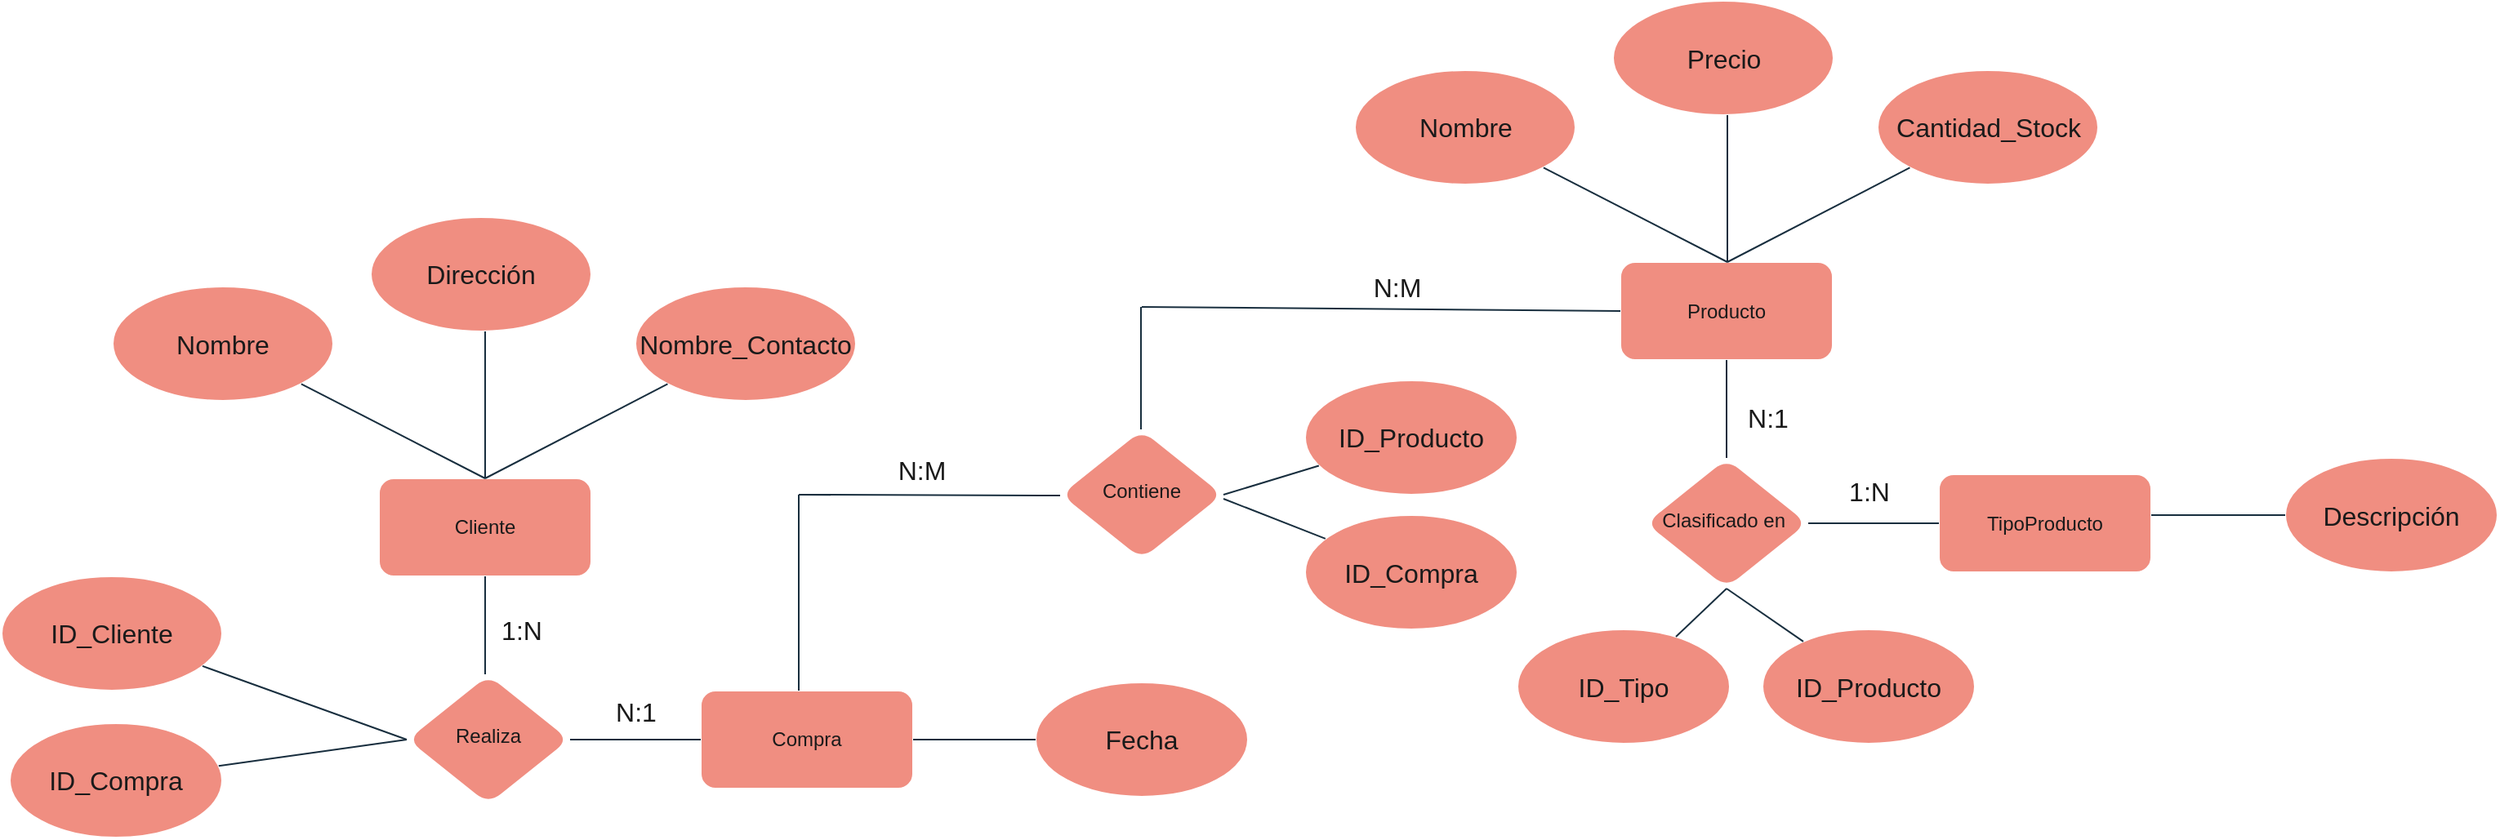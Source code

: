 <mxfile version="22.1.7" type="github">
  <diagram id="C5RBs43oDa-KdzZeNtuy" name="Page-1">
    <mxGraphModel dx="1714" dy="1015" grid="1" gridSize="10" guides="1" tooltips="1" connect="1" arrows="1" fold="1" page="1" pageScale="1" pageWidth="827" pageHeight="1169" math="0" shadow="0">
      <root>
        <mxCell id="WIyWlLk6GJQsqaUBKTNV-0" />
        <mxCell id="WIyWlLk6GJQsqaUBKTNV-1" parent="WIyWlLk6GJQsqaUBKTNV-0" />
        <mxCell id="WIyWlLk6GJQsqaUBKTNV-3" value="Producto" style="rounded=1;whiteSpace=wrap;html=1;fontSize=12;glass=0;strokeWidth=1;shadow=0;labelBackgroundColor=none;fillColor=#F08E81;strokeColor=#FFFFFF;fontColor=#1A1A1A;" parent="WIyWlLk6GJQsqaUBKTNV-1" vertex="1">
          <mxGeometry x="1553" y="267.5" width="130" height="60" as="geometry" />
        </mxCell>
        <mxCell id="WIyWlLk6GJQsqaUBKTNV-6" value="Clasificado en&amp;nbsp;" style="rhombus;whiteSpace=wrap;html=1;shadow=0;fontFamily=Helvetica;fontSize=12;align=center;strokeWidth=1;spacing=6;spacingTop=-4;labelBackgroundColor=none;fillColor=#F08E81;strokeColor=#FFFFFF;fontColor=#1A1A1A;rounded=1;" parent="WIyWlLk6GJQsqaUBKTNV-1" vertex="1">
          <mxGeometry x="1568" y="387.5" width="100" height="80" as="geometry" />
        </mxCell>
        <mxCell id="WIyWlLk6GJQsqaUBKTNV-7" value="TipoProducto" style="rounded=1;whiteSpace=wrap;html=1;fontSize=12;glass=0;strokeWidth=1;shadow=0;labelBackgroundColor=none;fillColor=#F08E81;strokeColor=#FFFFFF;fontColor=#1A1A1A;" parent="WIyWlLk6GJQsqaUBKTNV-1" vertex="1">
          <mxGeometry x="1748" y="397.5" width="130" height="60" as="geometry" />
        </mxCell>
        <mxCell id="WIyWlLk6GJQsqaUBKTNV-10" value="Realiza" style="rhombus;whiteSpace=wrap;html=1;shadow=0;fontFamily=Helvetica;fontSize=12;align=center;strokeWidth=1;spacing=6;spacingTop=-4;labelBackgroundColor=none;fillColor=#F08E81;strokeColor=#FFFFFF;fontColor=#1A1A1A;rounded=1;" parent="WIyWlLk6GJQsqaUBKTNV-1" vertex="1">
          <mxGeometry x="810" y="520" width="100" height="80" as="geometry" />
        </mxCell>
        <mxCell id="WIyWlLk6GJQsqaUBKTNV-11" value="Compra" style="rounded=1;whiteSpace=wrap;html=1;fontSize=12;glass=0;strokeWidth=1;shadow=0;labelBackgroundColor=none;fillColor=#F08E81;strokeColor=#FFFFFF;fontColor=#1A1A1A;" parent="WIyWlLk6GJQsqaUBKTNV-1" vertex="1">
          <mxGeometry x="990" y="530" width="130" height="60" as="geometry" />
        </mxCell>
        <mxCell id="WIyWlLk6GJQsqaUBKTNV-12" value="Cliente" style="rounded=1;whiteSpace=wrap;html=1;fontSize=12;glass=0;strokeWidth=1;shadow=0;labelBackgroundColor=none;fillColor=#F08E81;strokeColor=#FFFFFF;fontColor=#1A1A1A;" parent="WIyWlLk6GJQsqaUBKTNV-1" vertex="1">
          <mxGeometry x="793" y="400" width="130" height="60" as="geometry" />
        </mxCell>
        <mxCell id="BJbLeU8236tcsoLbHiMb-0" value="Contiene" style="rhombus;whiteSpace=wrap;html=1;shadow=0;fontFamily=Helvetica;fontSize=12;align=center;strokeWidth=1;spacing=6;spacingTop=-4;labelBackgroundColor=none;fillColor=#F08E81;strokeColor=#FFFFFF;fontColor=#1A1A1A;rounded=1;" vertex="1" parent="WIyWlLk6GJQsqaUBKTNV-1">
          <mxGeometry x="1210" y="370" width="100" height="80" as="geometry" />
        </mxCell>
        <mxCell id="BJbLeU8236tcsoLbHiMb-3" value="Descripción" style="ellipse;whiteSpace=wrap;html=1;fontSize=16;labelBackgroundColor=none;fillColor=#F08E81;strokeColor=#FFFFFF;fontColor=#1A1A1A;rounded=1;" vertex="1" parent="WIyWlLk6GJQsqaUBKTNV-1">
          <mxGeometry x="1960" y="387.5" width="130" height="70" as="geometry" />
        </mxCell>
        <mxCell id="BJbLeU8236tcsoLbHiMb-18" value="" style="endArrow=none;html=1;rounded=1;fontSize=12;startSize=8;endSize=8;curved=1;labelBackgroundColor=none;strokeColor=#182E3E;fontColor=default;" edge="1" parent="WIyWlLk6GJQsqaUBKTNV-1" target="BJbLeU8236tcsoLbHiMb-3">
          <mxGeometry width="50" height="50" relative="1" as="geometry">
            <mxPoint x="1878" y="422.5" as="sourcePoint" />
            <mxPoint x="1928" y="372.5" as="targetPoint" />
          </mxGeometry>
        </mxCell>
        <mxCell id="BJbLeU8236tcsoLbHiMb-19" value="Nombre_Contacto" style="ellipse;whiteSpace=wrap;html=1;fontSize=16;labelBackgroundColor=none;fillColor=#F08E81;strokeColor=#FFFFFF;fontColor=#1A1A1A;rounded=1;" vertex="1" parent="WIyWlLk6GJQsqaUBKTNV-1">
          <mxGeometry x="950" y="282.5" width="135" height="70" as="geometry" />
        </mxCell>
        <mxCell id="BJbLeU8236tcsoLbHiMb-20" value="Dirección" style="ellipse;whiteSpace=wrap;html=1;fontSize=16;labelBackgroundColor=none;fillColor=#F08E81;strokeColor=#FFFFFF;fontColor=#1A1A1A;rounded=1;" vertex="1" parent="WIyWlLk6GJQsqaUBKTNV-1">
          <mxGeometry x="788" y="240" width="135" height="70" as="geometry" />
        </mxCell>
        <mxCell id="BJbLeU8236tcsoLbHiMb-21" value="Nombre" style="ellipse;whiteSpace=wrap;html=1;fontSize=16;labelBackgroundColor=none;fillColor=#F08E81;strokeColor=#FFFFFF;fontColor=#1A1A1A;rounded=1;" vertex="1" parent="WIyWlLk6GJQsqaUBKTNV-1">
          <mxGeometry x="630" y="282.5" width="135" height="70" as="geometry" />
        </mxCell>
        <mxCell id="BJbLeU8236tcsoLbHiMb-22" value="ID_Cliente" style="ellipse;whiteSpace=wrap;html=1;fontSize=16;labelBackgroundColor=none;fillColor=#F08E81;strokeColor=#FFFFFF;fontColor=#1A1A1A;rounded=1;" vertex="1" parent="WIyWlLk6GJQsqaUBKTNV-1">
          <mxGeometry x="562" y="460" width="135" height="70" as="geometry" />
        </mxCell>
        <mxCell id="BJbLeU8236tcsoLbHiMb-23" value="" style="endArrow=none;html=1;rounded=1;fontSize=12;startSize=8;endSize=8;curved=1;labelBackgroundColor=none;strokeColor=#182E3E;fontColor=default;" edge="1" parent="WIyWlLk6GJQsqaUBKTNV-1" target="BJbLeU8236tcsoLbHiMb-22">
          <mxGeometry width="50" height="50" relative="1" as="geometry">
            <mxPoint x="810" y="560" as="sourcePoint" />
            <mxPoint x="690.598" y="511.61" as="targetPoint" />
          </mxGeometry>
        </mxCell>
        <mxCell id="BJbLeU8236tcsoLbHiMb-24" value="" style="endArrow=none;html=1;rounded=1;fontSize=12;startSize=8;endSize=8;curved=1;labelBackgroundColor=none;strokeColor=#182E3E;fontColor=default;" edge="1" parent="WIyWlLk6GJQsqaUBKTNV-1" target="BJbLeU8236tcsoLbHiMb-21">
          <mxGeometry width="50" height="50" relative="1" as="geometry">
            <mxPoint x="858" y="400" as="sourcePoint" />
            <mxPoint x="805.215" y="312.03" as="targetPoint" />
          </mxGeometry>
        </mxCell>
        <mxCell id="BJbLeU8236tcsoLbHiMb-25" value="" style="endArrow=none;html=1;rounded=1;fontSize=12;startSize=8;endSize=8;curved=1;labelBackgroundColor=none;strokeColor=#182E3E;fontColor=default;" edge="1" parent="WIyWlLk6GJQsqaUBKTNV-1">
          <mxGeometry width="50" height="50" relative="1" as="geometry">
            <mxPoint x="858" y="400" as="sourcePoint" />
            <mxPoint x="858" y="310" as="targetPoint" />
          </mxGeometry>
        </mxCell>
        <mxCell id="BJbLeU8236tcsoLbHiMb-26" value="" style="endArrow=none;html=1;rounded=1;fontSize=12;startSize=8;endSize=8;curved=1;labelBackgroundColor=none;strokeColor=#182E3E;fontColor=default;" edge="1" parent="WIyWlLk6GJQsqaUBKTNV-1" target="BJbLeU8236tcsoLbHiMb-19">
          <mxGeometry width="50" height="50" relative="1" as="geometry">
            <mxPoint x="858" y="400" as="sourcePoint" />
            <mxPoint x="908" y="350" as="targetPoint" />
          </mxGeometry>
        </mxCell>
        <mxCell id="BJbLeU8236tcsoLbHiMb-27" value="Fecha" style="ellipse;whiteSpace=wrap;html=1;fontSize=16;labelBackgroundColor=none;fillColor=#F08E81;strokeColor=#FFFFFF;fontColor=#1A1A1A;rounded=1;" vertex="1" parent="WIyWlLk6GJQsqaUBKTNV-1">
          <mxGeometry x="1195" y="525" width="130" height="70" as="geometry" />
        </mxCell>
        <mxCell id="BJbLeU8236tcsoLbHiMb-28" value="ID_Compra" style="ellipse;whiteSpace=wrap;html=1;fontSize=16;labelBackgroundColor=none;fillColor=#F08E81;strokeColor=#FFFFFF;fontColor=#1A1A1A;rounded=1;" vertex="1" parent="WIyWlLk6GJQsqaUBKTNV-1">
          <mxGeometry x="567" y="550" width="130" height="70" as="geometry" />
        </mxCell>
        <mxCell id="BJbLeU8236tcsoLbHiMb-30" value="" style="endArrow=none;html=1;rounded=1;fontSize=12;startSize=8;endSize=8;curved=1;labelBackgroundColor=none;strokeColor=#182E3E;fontColor=default;" edge="1" target="BJbLeU8236tcsoLbHiMb-27" parent="WIyWlLk6GJQsqaUBKTNV-1">
          <mxGeometry width="50" height="50" relative="1" as="geometry">
            <mxPoint x="1120" y="560" as="sourcePoint" />
            <mxPoint x="1170" y="510" as="targetPoint" />
          </mxGeometry>
        </mxCell>
        <mxCell id="BJbLeU8236tcsoLbHiMb-31" value="" style="endArrow=none;html=1;rounded=1;fontSize=12;startSize=8;endSize=8;curved=1;entryX=0.5;entryY=1;entryDx=0;entryDy=0;labelBackgroundColor=none;strokeColor=#182E3E;fontColor=default;" edge="1" parent="WIyWlLk6GJQsqaUBKTNV-1" target="WIyWlLk6GJQsqaUBKTNV-3">
          <mxGeometry width="50" height="50" relative="1" as="geometry">
            <mxPoint x="1618" y="387.5" as="sourcePoint" />
            <mxPoint x="1668" y="337.5" as="targetPoint" />
          </mxGeometry>
        </mxCell>
        <mxCell id="BJbLeU8236tcsoLbHiMb-32" value="" style="endArrow=none;html=1;rounded=1;fontSize=12;startSize=8;endSize=8;curved=1;entryX=0;entryY=0.5;entryDx=0;entryDy=0;labelBackgroundColor=none;strokeColor=#182E3E;fontColor=default;" edge="1" parent="WIyWlLk6GJQsqaUBKTNV-1" target="WIyWlLk6GJQsqaUBKTNV-7">
          <mxGeometry width="50" height="50" relative="1" as="geometry">
            <mxPoint x="1668" y="427.5" as="sourcePoint" />
            <mxPoint x="1718" y="377.5" as="targetPoint" />
          </mxGeometry>
        </mxCell>
        <mxCell id="BJbLeU8236tcsoLbHiMb-33" value="" style="endArrow=none;html=1;rounded=1;fontSize=12;startSize=8;endSize=8;curved=1;entryX=0.5;entryY=1;entryDx=0;entryDy=0;labelBackgroundColor=none;strokeColor=#182E3E;fontColor=default;" edge="1" parent="WIyWlLk6GJQsqaUBKTNV-1" target="WIyWlLk6GJQsqaUBKTNV-12">
          <mxGeometry width="50" height="50" relative="1" as="geometry">
            <mxPoint x="858" y="520" as="sourcePoint" />
            <mxPoint x="908" y="470" as="targetPoint" />
          </mxGeometry>
        </mxCell>
        <mxCell id="BJbLeU8236tcsoLbHiMb-34" value="" style="endArrow=none;html=1;rounded=1;fontSize=12;startSize=8;endSize=8;curved=1;entryX=0;entryY=0.5;entryDx=0;entryDy=0;labelBackgroundColor=none;strokeColor=#182E3E;fontColor=default;" edge="1" parent="WIyWlLk6GJQsqaUBKTNV-1" target="WIyWlLk6GJQsqaUBKTNV-11">
          <mxGeometry width="50" height="50" relative="1" as="geometry">
            <mxPoint x="910" y="560" as="sourcePoint" />
            <mxPoint x="960" y="510" as="targetPoint" />
          </mxGeometry>
        </mxCell>
        <mxCell id="BJbLeU8236tcsoLbHiMb-36" value="" style="endArrow=none;html=1;rounded=1;fontSize=12;startSize=8;endSize=8;curved=1;labelBackgroundColor=none;strokeColor=#182E3E;fontColor=default;" edge="1" parent="WIyWlLk6GJQsqaUBKTNV-1">
          <mxGeometry width="50" height="50" relative="1" as="geometry">
            <mxPoint x="1050" y="530" as="sourcePoint" />
            <mxPoint x="1050" y="410" as="targetPoint" />
          </mxGeometry>
        </mxCell>
        <mxCell id="BJbLeU8236tcsoLbHiMb-37" value="" style="endArrow=none;html=1;rounded=1;fontSize=12;startSize=8;endSize=8;curved=1;labelBackgroundColor=none;strokeColor=#182E3E;fontColor=default;" edge="1" parent="WIyWlLk6GJQsqaUBKTNV-1">
          <mxGeometry width="50" height="50" relative="1" as="geometry">
            <mxPoint x="1050" y="410" as="sourcePoint" />
            <mxPoint x="1210" y="410.5" as="targetPoint" />
          </mxGeometry>
        </mxCell>
        <mxCell id="BJbLeU8236tcsoLbHiMb-38" value="" style="endArrow=none;html=1;rounded=1;fontSize=12;startSize=8;endSize=8;curved=1;exitX=0.495;exitY=0;exitDx=0;exitDy=0;exitPerimeter=0;labelBackgroundColor=none;strokeColor=#182E3E;fontColor=default;" edge="1" parent="WIyWlLk6GJQsqaUBKTNV-1" source="BJbLeU8236tcsoLbHiMb-0">
          <mxGeometry width="50" height="50" relative="1" as="geometry">
            <mxPoint x="1259.5" y="365" as="sourcePoint" />
            <mxPoint x="1259.5" y="295" as="targetPoint" />
          </mxGeometry>
        </mxCell>
        <mxCell id="BJbLeU8236tcsoLbHiMb-39" value="" style="endArrow=none;html=1;rounded=1;fontSize=12;startSize=8;endSize=8;curved=1;entryX=0;entryY=0.5;entryDx=0;entryDy=0;labelBackgroundColor=none;strokeColor=#182E3E;fontColor=default;" edge="1" parent="WIyWlLk6GJQsqaUBKTNV-1" target="WIyWlLk6GJQsqaUBKTNV-3">
          <mxGeometry width="50" height="50" relative="1" as="geometry">
            <mxPoint x="1260" y="295" as="sourcePoint" />
            <mxPoint x="1465" y="295" as="targetPoint" />
          </mxGeometry>
        </mxCell>
        <mxCell id="BJbLeU8236tcsoLbHiMb-40" value="" style="endArrow=none;html=1;rounded=1;fontSize=12;startSize=8;endSize=8;curved=1;labelBackgroundColor=none;strokeColor=#182E3E;fontColor=default;" edge="1" parent="WIyWlLk6GJQsqaUBKTNV-1" target="BJbLeU8236tcsoLbHiMb-28">
          <mxGeometry width="50" height="50" relative="1" as="geometry">
            <mxPoint x="810" y="560" as="sourcePoint" />
            <mxPoint x="685" y="530.06" as="targetPoint" />
          </mxGeometry>
        </mxCell>
        <mxCell id="BJbLeU8236tcsoLbHiMb-41" value="ID_Producto" style="ellipse;whiteSpace=wrap;html=1;fontSize=16;labelBackgroundColor=none;fillColor=#F08E81;strokeColor=#FFFFFF;fontColor=#1A1A1A;rounded=1;" vertex="1" parent="WIyWlLk6GJQsqaUBKTNV-1">
          <mxGeometry x="1360" y="340" width="130" height="70" as="geometry" />
        </mxCell>
        <mxCell id="BJbLeU8236tcsoLbHiMb-42" value="ID_Compra" style="ellipse;whiteSpace=wrap;html=1;fontSize=16;labelBackgroundColor=none;fillColor=#F08E81;strokeColor=#FFFFFF;fontColor=#1A1A1A;rounded=1;" vertex="1" parent="WIyWlLk6GJQsqaUBKTNV-1">
          <mxGeometry x="1360" y="422.5" width="130" height="70" as="geometry" />
        </mxCell>
        <mxCell id="BJbLeU8236tcsoLbHiMb-43" value="" style="endArrow=none;html=1;rounded=1;fontSize=12;startSize=8;endSize=8;curved=1;labelBackgroundColor=none;strokeColor=#182E3E;fontColor=default;" edge="1" parent="WIyWlLk6GJQsqaUBKTNV-1" target="BJbLeU8236tcsoLbHiMb-41">
          <mxGeometry width="50" height="50" relative="1" as="geometry">
            <mxPoint x="1310" y="410" as="sourcePoint" />
            <mxPoint x="1369.104" y="390.364" as="targetPoint" />
          </mxGeometry>
        </mxCell>
        <mxCell id="BJbLeU8236tcsoLbHiMb-46" value="" style="endArrow=none;html=1;rounded=1;fontSize=12;startSize=8;endSize=8;curved=1;labelBackgroundColor=none;strokeColor=#182E3E;fontColor=default;" edge="1" parent="WIyWlLk6GJQsqaUBKTNV-1" target="BJbLeU8236tcsoLbHiMb-42">
          <mxGeometry width="50" height="50" relative="1" as="geometry">
            <mxPoint x="1310" y="412.5" as="sourcePoint" />
            <mxPoint x="1360" y="362.5" as="targetPoint" />
          </mxGeometry>
        </mxCell>
        <mxCell id="BJbLeU8236tcsoLbHiMb-47" value="Cantidad_Stock" style="ellipse;whiteSpace=wrap;html=1;fontSize=16;labelBackgroundColor=none;fillColor=#F08E81;strokeColor=#FFFFFF;fontColor=#1A1A1A;rounded=1;" vertex="1" parent="WIyWlLk6GJQsqaUBKTNV-1">
          <mxGeometry x="1710.5" y="150" width="135" height="70" as="geometry" />
        </mxCell>
        <mxCell id="BJbLeU8236tcsoLbHiMb-48" value="Precio" style="ellipse;whiteSpace=wrap;html=1;fontSize=16;labelBackgroundColor=none;fillColor=#F08E81;strokeColor=#FFFFFF;fontColor=#1A1A1A;rounded=1;" vertex="1" parent="WIyWlLk6GJQsqaUBKTNV-1">
          <mxGeometry x="1548.5" y="107.5" width="135" height="70" as="geometry" />
        </mxCell>
        <mxCell id="BJbLeU8236tcsoLbHiMb-49" value="Nombre" style="ellipse;whiteSpace=wrap;html=1;fontSize=16;labelBackgroundColor=none;fillColor=#F08E81;strokeColor=#FFFFFF;fontColor=#1A1A1A;rounded=1;" vertex="1" parent="WIyWlLk6GJQsqaUBKTNV-1">
          <mxGeometry x="1390.5" y="150" width="135" height="70" as="geometry" />
        </mxCell>
        <mxCell id="BJbLeU8236tcsoLbHiMb-50" value="" style="endArrow=none;html=1;rounded=1;fontSize=12;startSize=8;endSize=8;curved=1;labelBackgroundColor=none;strokeColor=#182E3E;fontColor=default;" edge="1" target="BJbLeU8236tcsoLbHiMb-49" parent="WIyWlLk6GJQsqaUBKTNV-1">
          <mxGeometry width="50" height="50" relative="1" as="geometry">
            <mxPoint x="1618.5" y="267.5" as="sourcePoint" />
            <mxPoint x="1565.715" y="179.53" as="targetPoint" />
          </mxGeometry>
        </mxCell>
        <mxCell id="BJbLeU8236tcsoLbHiMb-51" value="" style="endArrow=none;html=1;rounded=1;fontSize=12;startSize=8;endSize=8;curved=1;labelBackgroundColor=none;strokeColor=#182E3E;fontColor=default;" edge="1" parent="WIyWlLk6GJQsqaUBKTNV-1">
          <mxGeometry width="50" height="50" relative="1" as="geometry">
            <mxPoint x="1618.5" y="267.5" as="sourcePoint" />
            <mxPoint x="1618.5" y="177.5" as="targetPoint" />
          </mxGeometry>
        </mxCell>
        <mxCell id="BJbLeU8236tcsoLbHiMb-52" value="" style="endArrow=none;html=1;rounded=1;fontSize=12;startSize=8;endSize=8;curved=1;labelBackgroundColor=none;strokeColor=#182E3E;fontColor=default;" edge="1" target="BJbLeU8236tcsoLbHiMb-47" parent="WIyWlLk6GJQsqaUBKTNV-1">
          <mxGeometry width="50" height="50" relative="1" as="geometry">
            <mxPoint x="1618.5" y="267.5" as="sourcePoint" />
            <mxPoint x="1668.5" y="217.5" as="targetPoint" />
          </mxGeometry>
        </mxCell>
        <mxCell id="BJbLeU8236tcsoLbHiMb-53" value="ID_Producto" style="ellipse;whiteSpace=wrap;html=1;fontSize=16;labelBackgroundColor=none;fillColor=#F08E81;strokeColor=#FFFFFF;fontColor=#1A1A1A;rounded=1;" vertex="1" parent="WIyWlLk6GJQsqaUBKTNV-1">
          <mxGeometry x="1640" y="492.5" width="130" height="70" as="geometry" />
        </mxCell>
        <mxCell id="BJbLeU8236tcsoLbHiMb-54" value="ID_Tipo" style="ellipse;whiteSpace=wrap;html=1;fontSize=16;labelBackgroundColor=none;fillColor=#F08E81;strokeColor=#FFFFFF;fontColor=#1A1A1A;rounded=1;" vertex="1" parent="WIyWlLk6GJQsqaUBKTNV-1">
          <mxGeometry x="1490" y="492.5" width="130" height="70" as="geometry" />
        </mxCell>
        <mxCell id="BJbLeU8236tcsoLbHiMb-55" value="" style="endArrow=none;html=1;rounded=1;fontSize=12;startSize=8;endSize=8;curved=1;entryX=0.5;entryY=1;entryDx=0;entryDy=0;labelBackgroundColor=none;strokeColor=#182E3E;fontColor=default;" edge="1" parent="WIyWlLk6GJQsqaUBKTNV-1" source="BJbLeU8236tcsoLbHiMb-54" target="WIyWlLk6GJQsqaUBKTNV-6">
          <mxGeometry width="50" height="50" relative="1" as="geometry">
            <mxPoint x="1570" y="517.5" as="sourcePoint" />
            <mxPoint x="1620" y="467.5" as="targetPoint" />
          </mxGeometry>
        </mxCell>
        <mxCell id="BJbLeU8236tcsoLbHiMb-56" value="" style="endArrow=none;html=1;rounded=1;fontSize=12;startSize=8;endSize=8;curved=1;entryX=0.5;entryY=1;entryDx=0;entryDy=0;labelBackgroundColor=none;strokeColor=#182E3E;fontColor=default;" edge="1" parent="WIyWlLk6GJQsqaUBKTNV-1" source="BJbLeU8236tcsoLbHiMb-53" target="WIyWlLk6GJQsqaUBKTNV-6">
          <mxGeometry width="50" height="50" relative="1" as="geometry">
            <mxPoint x="1570" y="517.5" as="sourcePoint" />
            <mxPoint x="1620" y="467.5" as="targetPoint" />
          </mxGeometry>
        </mxCell>
        <mxCell id="BJbLeU8236tcsoLbHiMb-57" value="1:N" style="text;html=1;align=center;verticalAlign=middle;resizable=0;points=[];autosize=1;strokeColor=none;fillColor=none;fontSize=16;labelBackgroundColor=none;fontColor=#1A1A1A;rounded=1;" vertex="1" parent="WIyWlLk6GJQsqaUBKTNV-1">
          <mxGeometry x="1680" y="392.5" width="50" height="30" as="geometry" />
        </mxCell>
        <mxCell id="BJbLeU8236tcsoLbHiMb-59" value="N:1" style="text;html=1;align=center;verticalAlign=middle;resizable=0;points=[];autosize=1;strokeColor=none;fillColor=none;fontSize=16;labelBackgroundColor=none;fontColor=#1A1A1A;rounded=1;" vertex="1" parent="WIyWlLk6GJQsqaUBKTNV-1">
          <mxGeometry x="1618" y="348" width="50" height="30" as="geometry" />
        </mxCell>
        <mxCell id="BJbLeU8236tcsoLbHiMb-60" value="1:N" style="text;html=1;align=center;verticalAlign=middle;resizable=0;points=[];autosize=1;strokeColor=none;fillColor=none;fontSize=16;labelBackgroundColor=none;fontColor=#1A1A1A;rounded=1;" vertex="1" parent="WIyWlLk6GJQsqaUBKTNV-1">
          <mxGeometry x="855" y="478" width="50" height="30" as="geometry" />
        </mxCell>
        <mxCell id="BJbLeU8236tcsoLbHiMb-61" value="N:1" style="text;html=1;align=center;verticalAlign=middle;resizable=0;points=[];autosize=1;strokeColor=none;fillColor=none;fontSize=16;labelBackgroundColor=none;fontColor=#1A1A1A;rounded=1;" vertex="1" parent="WIyWlLk6GJQsqaUBKTNV-1">
          <mxGeometry x="925" y="528" width="50" height="30" as="geometry" />
        </mxCell>
        <mxCell id="BJbLeU8236tcsoLbHiMb-62" value="N:M" style="text;html=1;align=center;verticalAlign=middle;resizable=0;points=[];autosize=1;strokeColor=none;fillColor=none;fontSize=16;labelBackgroundColor=none;fontColor=#1A1A1A;rounded=1;" vertex="1" parent="WIyWlLk6GJQsqaUBKTNV-1">
          <mxGeometry x="1100" y="380" width="50" height="30" as="geometry" />
        </mxCell>
        <mxCell id="BJbLeU8236tcsoLbHiMb-63" value="N:M" style="text;html=1;align=center;verticalAlign=middle;resizable=0;points=[];autosize=1;strokeColor=none;fillColor=none;fontSize=16;labelBackgroundColor=none;fontColor=#1A1A1A;rounded=1;" vertex="1" parent="WIyWlLk6GJQsqaUBKTNV-1">
          <mxGeometry x="1390.5" y="267.5" width="50" height="30" as="geometry" />
        </mxCell>
      </root>
    </mxGraphModel>
  </diagram>
</mxfile>
